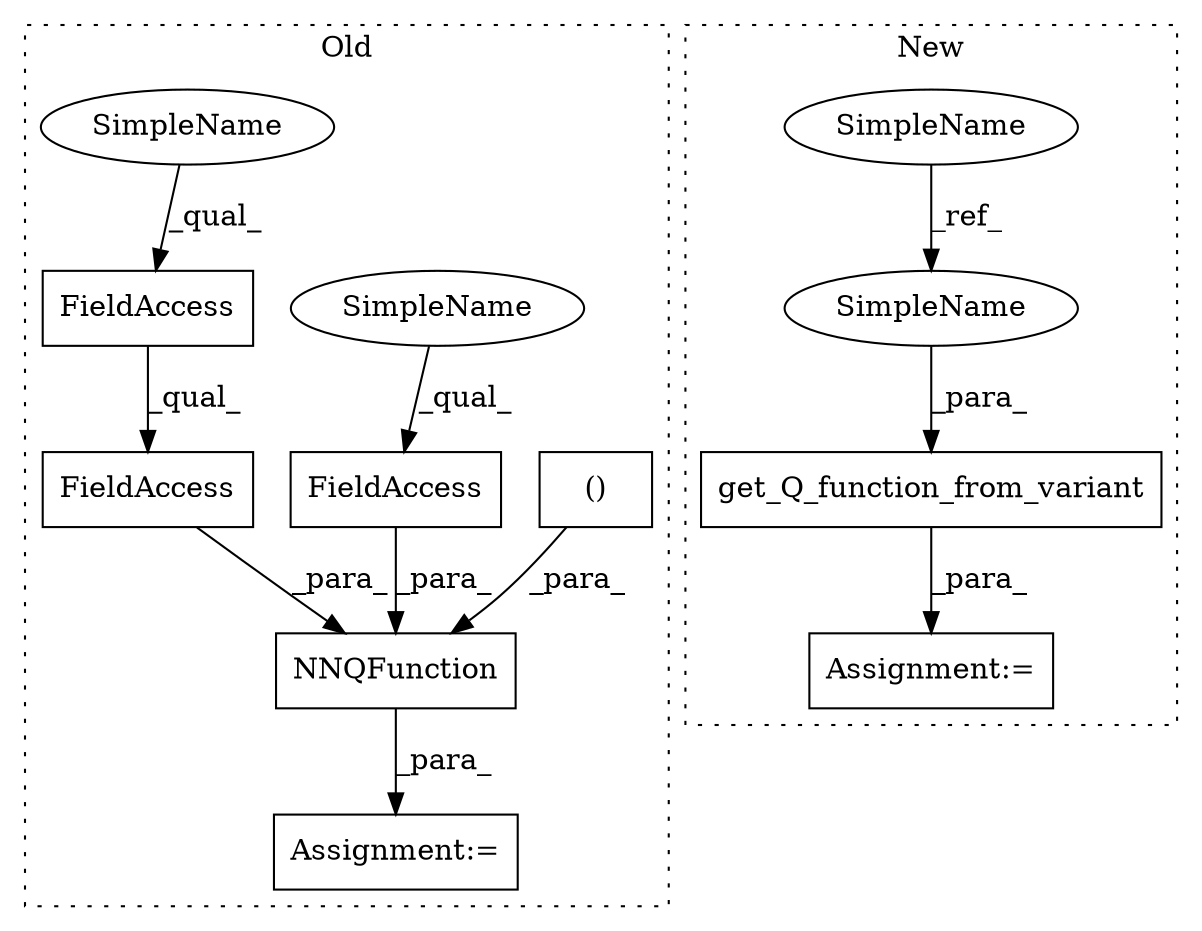 digraph G {
subgraph cluster0 {
1 [label="()" a="106" s="2407" l="15" shape="box"];
3 [label="NNQFunction" a="32" s="2338,2422" l="12,2" shape="box"];
4 [label="FieldAccess" a="22" s="2350" l="28" shape="box"];
6 [label="FieldAccess" a="22" s="2379" l="16" shape="box"];
7 [label="FieldAccess" a="22" s="2379" l="22" shape="box"];
9 [label="Assignment:=" a="7" s="2337" l="1" shape="box"];
11 [label="SimpleName" a="42" s="2350" l="3" shape="ellipse"];
12 [label="SimpleName" a="42" s="2379" l="3" shape="ellipse"];
label = "Old";
style="dotted";
}
subgraph cluster1 {
2 [label="get_Q_function_from_variant" a="32" s="2530,2569" l="28,1" shape="box"];
5 [label="SimpleName" a="42" s="2138" l="3" shape="ellipse"];
8 [label="Assignment:=" a="7" s="2529" l="1" shape="box"];
10 [label="SimpleName" a="42" s="2566" l="3" shape="ellipse"];
label = "New";
style="dotted";
}
1 -> 3 [label="_para_"];
2 -> 8 [label="_para_"];
3 -> 9 [label="_para_"];
4 -> 3 [label="_para_"];
5 -> 10 [label="_ref_"];
6 -> 7 [label="_qual_"];
7 -> 3 [label="_para_"];
10 -> 2 [label="_para_"];
11 -> 4 [label="_qual_"];
12 -> 6 [label="_qual_"];
}